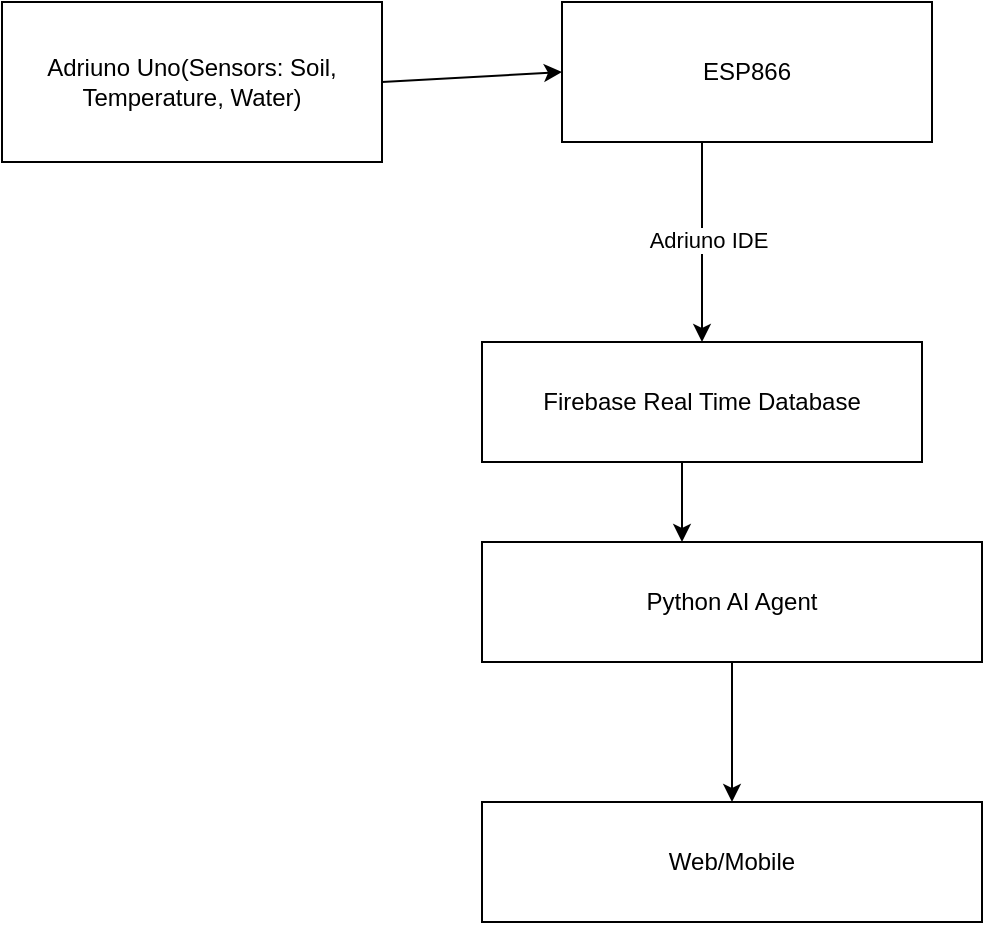 <mxfile version="28.0.4">
  <diagram name="Page-1" id="cbCykp6xEa2l4NgkujF_">
    <mxGraphModel dx="1042" dy="563" grid="1" gridSize="10" guides="1" tooltips="1" connect="1" arrows="1" fold="1" page="1" pageScale="1" pageWidth="850" pageHeight="1100" math="0" shadow="0">
      <root>
        <mxCell id="0" />
        <mxCell id="1" parent="0" />
        <mxCell id="j26h5UGLCcbVDBcoj2SG-1" value="Adriuno Uno(Sensors: Soil, Temperature, Water)" style="rounded=0;whiteSpace=wrap;html=1;" vertex="1" parent="1">
          <mxGeometry x="100" y="110" width="190" height="80" as="geometry" />
        </mxCell>
        <mxCell id="j26h5UGLCcbVDBcoj2SG-2" value="ESP866" style="rounded=0;whiteSpace=wrap;html=1;" vertex="1" parent="1">
          <mxGeometry x="380" y="110" width="185" height="70" as="geometry" />
        </mxCell>
        <mxCell id="j26h5UGLCcbVDBcoj2SG-3" value="" style="endArrow=classic;html=1;rounded=0;entryX=0;entryY=0.5;entryDx=0;entryDy=0;exitX=1;exitY=0.5;exitDx=0;exitDy=0;" edge="1" parent="1" source="j26h5UGLCcbVDBcoj2SG-1" target="j26h5UGLCcbVDBcoj2SG-2">
          <mxGeometry width="50" height="50" relative="1" as="geometry">
            <mxPoint x="290" y="140" as="sourcePoint" />
            <mxPoint x="340" y="110" as="targetPoint" />
          </mxGeometry>
        </mxCell>
        <mxCell id="j26h5UGLCcbVDBcoj2SG-4" value="Firebase Real Time Database" style="rounded=0;whiteSpace=wrap;html=1;" vertex="1" parent="1">
          <mxGeometry x="340" y="280" width="220" height="60" as="geometry" />
        </mxCell>
        <mxCell id="j26h5UGLCcbVDBcoj2SG-5" value="" style="endArrow=classic;html=1;rounded=0;entryX=0.5;entryY=0;entryDx=0;entryDy=0;" edge="1" parent="1" target="j26h5UGLCcbVDBcoj2SG-4">
          <mxGeometry width="50" height="50" relative="1" as="geometry">
            <mxPoint x="450" y="180" as="sourcePoint" />
            <mxPoint x="500" y="130" as="targetPoint" />
          </mxGeometry>
        </mxCell>
        <mxCell id="j26h5UGLCcbVDBcoj2SG-6" value="Adriuno IDE" style="edgeLabel;html=1;align=center;verticalAlign=middle;resizable=0;points=[];" vertex="1" connectable="0" parent="j26h5UGLCcbVDBcoj2SG-5">
          <mxGeometry x="-0.02" y="3" relative="1" as="geometry">
            <mxPoint as="offset" />
          </mxGeometry>
        </mxCell>
        <mxCell id="j26h5UGLCcbVDBcoj2SG-7" value="Python AI Agent" style="rounded=0;whiteSpace=wrap;html=1;" vertex="1" parent="1">
          <mxGeometry x="340" y="380" width="250" height="60" as="geometry" />
        </mxCell>
        <mxCell id="j26h5UGLCcbVDBcoj2SG-8" value="" style="endArrow=classic;html=1;rounded=0;" edge="1" parent="1">
          <mxGeometry width="50" height="50" relative="1" as="geometry">
            <mxPoint x="440" y="340" as="sourcePoint" />
            <mxPoint x="440" y="380" as="targetPoint" />
          </mxGeometry>
        </mxCell>
        <mxCell id="j26h5UGLCcbVDBcoj2SG-9" value="" style="endArrow=classic;html=1;rounded=0;" edge="1" parent="1" source="j26h5UGLCcbVDBcoj2SG-7" target="j26h5UGLCcbVDBcoj2SG-10">
          <mxGeometry width="50" height="50" relative="1" as="geometry">
            <mxPoint x="440" y="450" as="sourcePoint" />
            <mxPoint x="430" y="520" as="targetPoint" />
          </mxGeometry>
        </mxCell>
        <mxCell id="j26h5UGLCcbVDBcoj2SG-10" value="Web/Mobile" style="rounded=0;whiteSpace=wrap;html=1;" vertex="1" parent="1">
          <mxGeometry x="340" y="510" width="250" height="60" as="geometry" />
        </mxCell>
      </root>
    </mxGraphModel>
  </diagram>
</mxfile>
